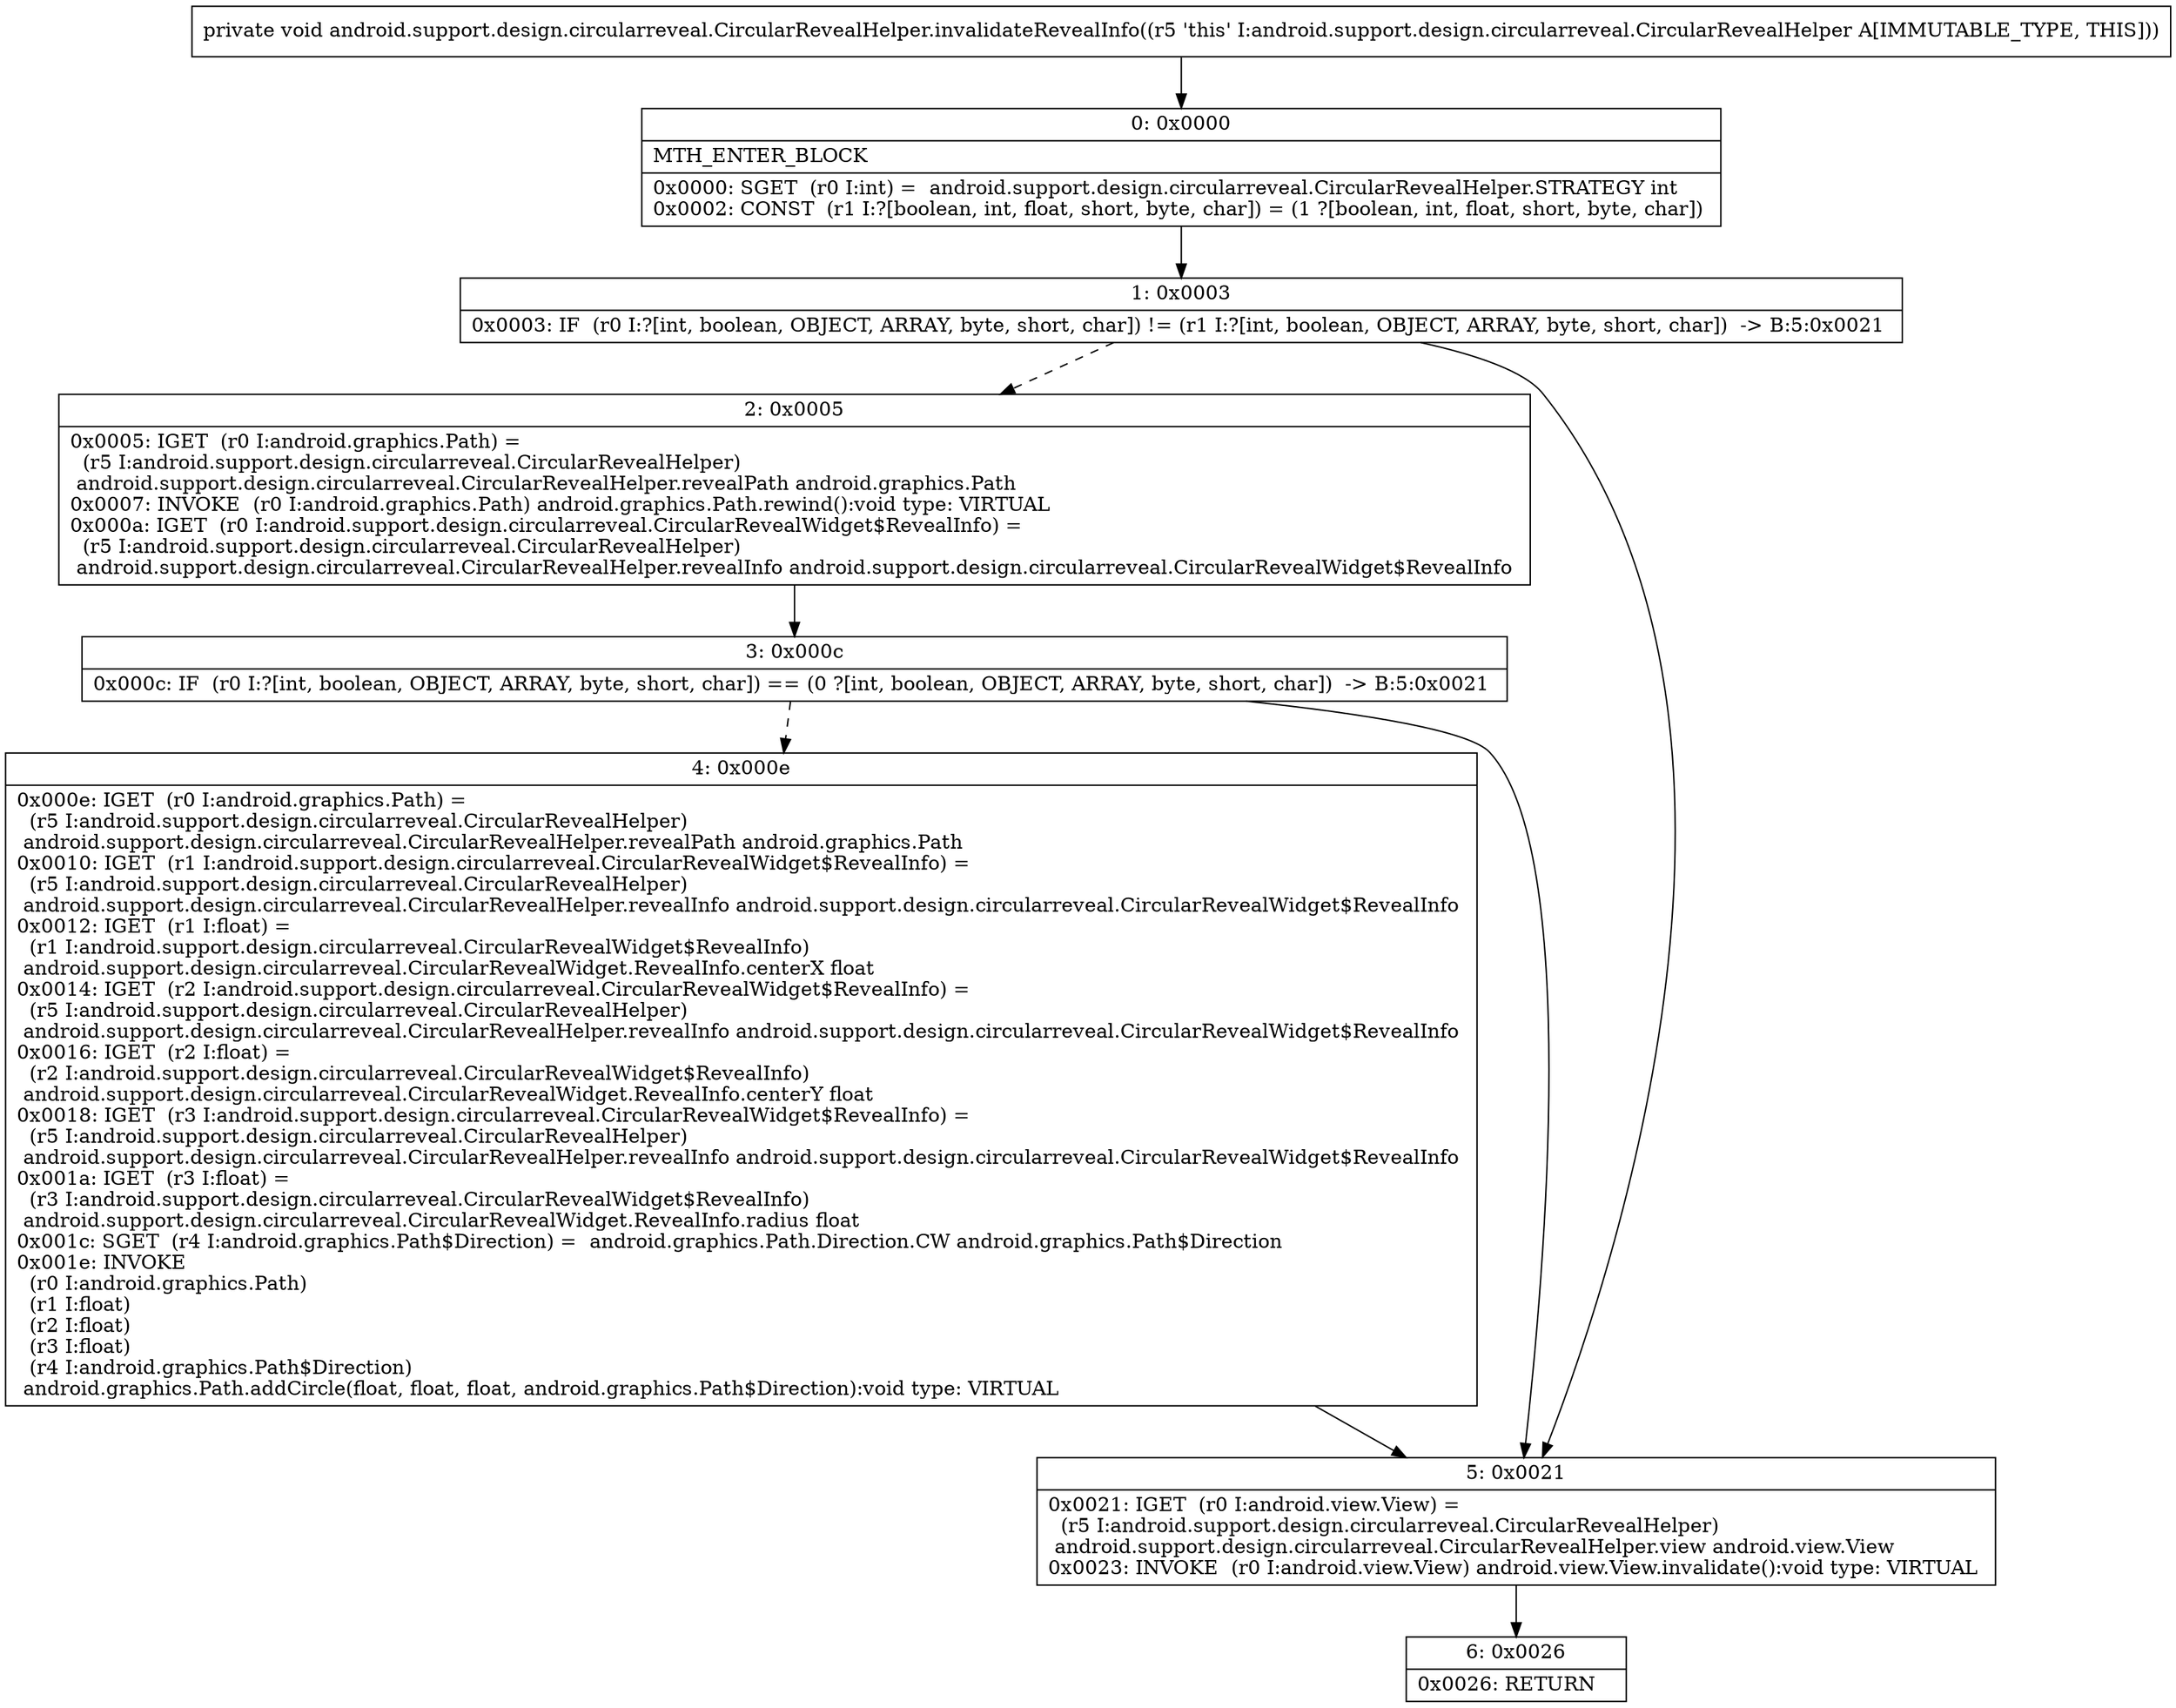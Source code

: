 digraph "CFG forandroid.support.design.circularreveal.CircularRevealHelper.invalidateRevealInfo()V" {
Node_0 [shape=record,label="{0\:\ 0x0000|MTH_ENTER_BLOCK\l|0x0000: SGET  (r0 I:int) =  android.support.design.circularreveal.CircularRevealHelper.STRATEGY int \l0x0002: CONST  (r1 I:?[boolean, int, float, short, byte, char]) = (1 ?[boolean, int, float, short, byte, char]) \l}"];
Node_1 [shape=record,label="{1\:\ 0x0003|0x0003: IF  (r0 I:?[int, boolean, OBJECT, ARRAY, byte, short, char]) != (r1 I:?[int, boolean, OBJECT, ARRAY, byte, short, char])  \-\> B:5:0x0021 \l}"];
Node_2 [shape=record,label="{2\:\ 0x0005|0x0005: IGET  (r0 I:android.graphics.Path) = \l  (r5 I:android.support.design.circularreveal.CircularRevealHelper)\l android.support.design.circularreveal.CircularRevealHelper.revealPath android.graphics.Path \l0x0007: INVOKE  (r0 I:android.graphics.Path) android.graphics.Path.rewind():void type: VIRTUAL \l0x000a: IGET  (r0 I:android.support.design.circularreveal.CircularRevealWidget$RevealInfo) = \l  (r5 I:android.support.design.circularreveal.CircularRevealHelper)\l android.support.design.circularreveal.CircularRevealHelper.revealInfo android.support.design.circularreveal.CircularRevealWidget$RevealInfo \l}"];
Node_3 [shape=record,label="{3\:\ 0x000c|0x000c: IF  (r0 I:?[int, boolean, OBJECT, ARRAY, byte, short, char]) == (0 ?[int, boolean, OBJECT, ARRAY, byte, short, char])  \-\> B:5:0x0021 \l}"];
Node_4 [shape=record,label="{4\:\ 0x000e|0x000e: IGET  (r0 I:android.graphics.Path) = \l  (r5 I:android.support.design.circularreveal.CircularRevealHelper)\l android.support.design.circularreveal.CircularRevealHelper.revealPath android.graphics.Path \l0x0010: IGET  (r1 I:android.support.design.circularreveal.CircularRevealWidget$RevealInfo) = \l  (r5 I:android.support.design.circularreveal.CircularRevealHelper)\l android.support.design.circularreveal.CircularRevealHelper.revealInfo android.support.design.circularreveal.CircularRevealWidget$RevealInfo \l0x0012: IGET  (r1 I:float) = \l  (r1 I:android.support.design.circularreveal.CircularRevealWidget$RevealInfo)\l android.support.design.circularreveal.CircularRevealWidget.RevealInfo.centerX float \l0x0014: IGET  (r2 I:android.support.design.circularreveal.CircularRevealWidget$RevealInfo) = \l  (r5 I:android.support.design.circularreveal.CircularRevealHelper)\l android.support.design.circularreveal.CircularRevealHelper.revealInfo android.support.design.circularreveal.CircularRevealWidget$RevealInfo \l0x0016: IGET  (r2 I:float) = \l  (r2 I:android.support.design.circularreveal.CircularRevealWidget$RevealInfo)\l android.support.design.circularreveal.CircularRevealWidget.RevealInfo.centerY float \l0x0018: IGET  (r3 I:android.support.design.circularreveal.CircularRevealWidget$RevealInfo) = \l  (r5 I:android.support.design.circularreveal.CircularRevealHelper)\l android.support.design.circularreveal.CircularRevealHelper.revealInfo android.support.design.circularreveal.CircularRevealWidget$RevealInfo \l0x001a: IGET  (r3 I:float) = \l  (r3 I:android.support.design.circularreveal.CircularRevealWidget$RevealInfo)\l android.support.design.circularreveal.CircularRevealWidget.RevealInfo.radius float \l0x001c: SGET  (r4 I:android.graphics.Path$Direction) =  android.graphics.Path.Direction.CW android.graphics.Path$Direction \l0x001e: INVOKE  \l  (r0 I:android.graphics.Path)\l  (r1 I:float)\l  (r2 I:float)\l  (r3 I:float)\l  (r4 I:android.graphics.Path$Direction)\l android.graphics.Path.addCircle(float, float, float, android.graphics.Path$Direction):void type: VIRTUAL \l}"];
Node_5 [shape=record,label="{5\:\ 0x0021|0x0021: IGET  (r0 I:android.view.View) = \l  (r5 I:android.support.design.circularreveal.CircularRevealHelper)\l android.support.design.circularreveal.CircularRevealHelper.view android.view.View \l0x0023: INVOKE  (r0 I:android.view.View) android.view.View.invalidate():void type: VIRTUAL \l}"];
Node_6 [shape=record,label="{6\:\ 0x0026|0x0026: RETURN   \l}"];
MethodNode[shape=record,label="{private void android.support.design.circularreveal.CircularRevealHelper.invalidateRevealInfo((r5 'this' I:android.support.design.circularreveal.CircularRevealHelper A[IMMUTABLE_TYPE, THIS])) }"];
MethodNode -> Node_0;
Node_0 -> Node_1;
Node_1 -> Node_2[style=dashed];
Node_1 -> Node_5;
Node_2 -> Node_3;
Node_3 -> Node_4[style=dashed];
Node_3 -> Node_5;
Node_4 -> Node_5;
Node_5 -> Node_6;
}

